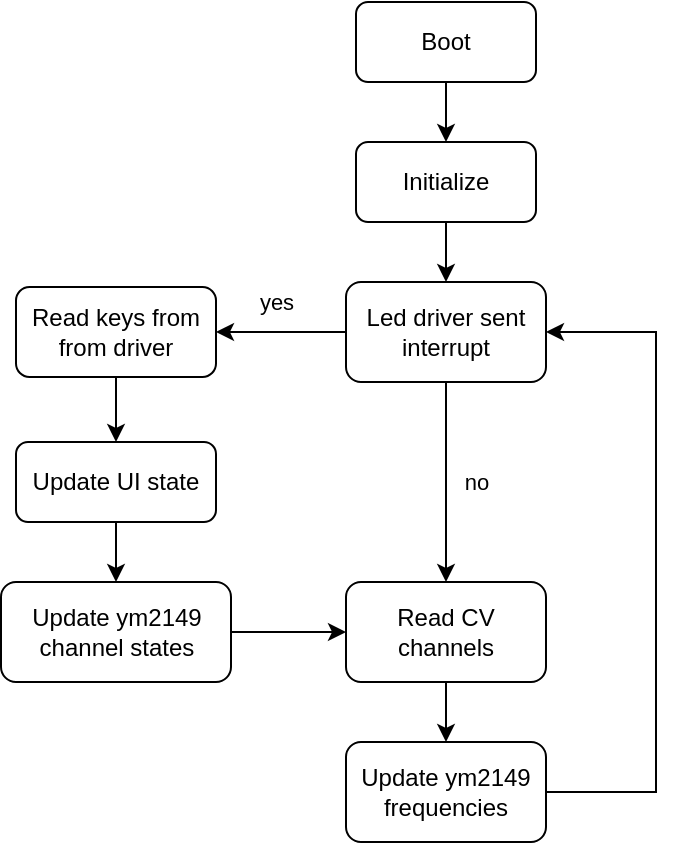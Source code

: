 <mxfile>
    <diagram id="Zy-xHtxhq8yoqdNL7BaF" name="Page-1">
        <mxGraphModel dx="434" dy="617" grid="1" gridSize="10" guides="1" tooltips="1" connect="1" arrows="1" fold="1" page="1" pageScale="1" pageWidth="827" pageHeight="1169" math="0" shadow="0">
            <root>
                <mxCell id="0"/>
                <mxCell id="1" parent="0"/>
                <mxCell id="7" style="edgeStyle=orthogonalEdgeStyle;rounded=0;orthogonalLoop=1;jettySize=auto;html=1;exitX=0.5;exitY=1;exitDx=0;exitDy=0;entryX=0.5;entryY=0;entryDx=0;entryDy=0;" edge="1" parent="1" source="2" target="6">
                    <mxGeometry relative="1" as="geometry"/>
                </mxCell>
                <mxCell id="2" value="Initialize" style="rounded=1;whiteSpace=wrap;html=1;" vertex="1" parent="1">
                    <mxGeometry x="260" y="200" width="90" height="40" as="geometry"/>
                </mxCell>
                <mxCell id="5" style="edgeStyle=orthogonalEdgeStyle;rounded=0;orthogonalLoop=1;jettySize=auto;html=1;exitX=0.5;exitY=1;exitDx=0;exitDy=0;entryX=0.5;entryY=0;entryDx=0;entryDy=0;" edge="1" parent="1" source="4" target="2">
                    <mxGeometry relative="1" as="geometry"/>
                </mxCell>
                <mxCell id="4" value="Boot" style="rounded=1;whiteSpace=wrap;html=1;" vertex="1" parent="1">
                    <mxGeometry x="260" y="130" width="90" height="40" as="geometry"/>
                </mxCell>
                <mxCell id="9" value="no" style="edgeStyle=orthogonalEdgeStyle;rounded=0;orthogonalLoop=1;jettySize=auto;html=1;exitX=0.5;exitY=1;exitDx=0;exitDy=0;entryX=0.5;entryY=0;entryDx=0;entryDy=0;" edge="1" parent="1" source="6" target="8">
                    <mxGeometry y="15" relative="1" as="geometry">
                        <mxPoint as="offset"/>
                    </mxGeometry>
                </mxCell>
                <mxCell id="11" value="yes" style="edgeStyle=orthogonalEdgeStyle;rounded=0;orthogonalLoop=1;jettySize=auto;html=1;exitX=0;exitY=0.5;exitDx=0;exitDy=0;entryX=1;entryY=0.5;entryDx=0;entryDy=0;" edge="1" parent="1" source="6" target="10">
                    <mxGeometry x="0.077" y="-15" relative="1" as="geometry">
                        <mxPoint as="offset"/>
                    </mxGeometry>
                </mxCell>
                <mxCell id="6" value="Led driver sent interrupt" style="rounded=1;whiteSpace=wrap;html=1;" vertex="1" parent="1">
                    <mxGeometry x="255" y="270" width="100" height="50" as="geometry"/>
                </mxCell>
                <mxCell id="18" style="edgeStyle=orthogonalEdgeStyle;rounded=0;orthogonalLoop=1;jettySize=auto;html=1;exitX=0.5;exitY=1;exitDx=0;exitDy=0;entryX=0.5;entryY=0;entryDx=0;entryDy=0;" edge="1" parent="1" source="8" target="17">
                    <mxGeometry relative="1" as="geometry"/>
                </mxCell>
                <mxCell id="8" value="Read CV channels" style="rounded=1;whiteSpace=wrap;html=1;" vertex="1" parent="1">
                    <mxGeometry x="255" y="420" width="100" height="50" as="geometry"/>
                </mxCell>
                <mxCell id="13" style="edgeStyle=orthogonalEdgeStyle;rounded=0;orthogonalLoop=1;jettySize=auto;html=1;exitX=0.5;exitY=1;exitDx=0;exitDy=0;entryX=0.5;entryY=0;entryDx=0;entryDy=0;" edge="1" parent="1" source="10" target="12">
                    <mxGeometry relative="1" as="geometry"/>
                </mxCell>
                <mxCell id="10" value="Read keys from from driver" style="rounded=1;whiteSpace=wrap;html=1;" vertex="1" parent="1">
                    <mxGeometry x="90" y="272.5" width="100" height="45" as="geometry"/>
                </mxCell>
                <mxCell id="15" style="edgeStyle=orthogonalEdgeStyle;rounded=0;orthogonalLoop=1;jettySize=auto;html=1;exitX=0.5;exitY=1;exitDx=0;exitDy=0;entryX=0.5;entryY=0;entryDx=0;entryDy=0;" edge="1" parent="1" source="12" target="14">
                    <mxGeometry relative="1" as="geometry"/>
                </mxCell>
                <mxCell id="12" value="Update UI state" style="rounded=1;whiteSpace=wrap;html=1;" vertex="1" parent="1">
                    <mxGeometry x="90" y="350" width="100" height="40" as="geometry"/>
                </mxCell>
                <mxCell id="16" style="edgeStyle=orthogonalEdgeStyle;rounded=0;orthogonalLoop=1;jettySize=auto;html=1;exitX=1;exitY=0.5;exitDx=0;exitDy=0;entryX=0;entryY=0.5;entryDx=0;entryDy=0;" edge="1" parent="1" source="14" target="8">
                    <mxGeometry relative="1" as="geometry"/>
                </mxCell>
                <mxCell id="14" value="Update ym2149 channel states" style="rounded=1;whiteSpace=wrap;html=1;" vertex="1" parent="1">
                    <mxGeometry x="82.5" y="420" width="115" height="50" as="geometry"/>
                </mxCell>
                <mxCell id="19" style="edgeStyle=orthogonalEdgeStyle;rounded=0;orthogonalLoop=1;jettySize=auto;html=1;exitX=1;exitY=0.5;exitDx=0;exitDy=0;entryX=1;entryY=0.5;entryDx=0;entryDy=0;" edge="1" parent="1" source="17" target="6">
                    <mxGeometry relative="1" as="geometry">
                        <Array as="points">
                            <mxPoint x="410" y="525"/>
                            <mxPoint x="410" y="295"/>
                        </Array>
                    </mxGeometry>
                </mxCell>
                <mxCell id="17" value="Update ym2149 frequencies" style="rounded=1;whiteSpace=wrap;html=1;" vertex="1" parent="1">
                    <mxGeometry x="255" y="500" width="100" height="50" as="geometry"/>
                </mxCell>
            </root>
        </mxGraphModel>
    </diagram>
</mxfile>
